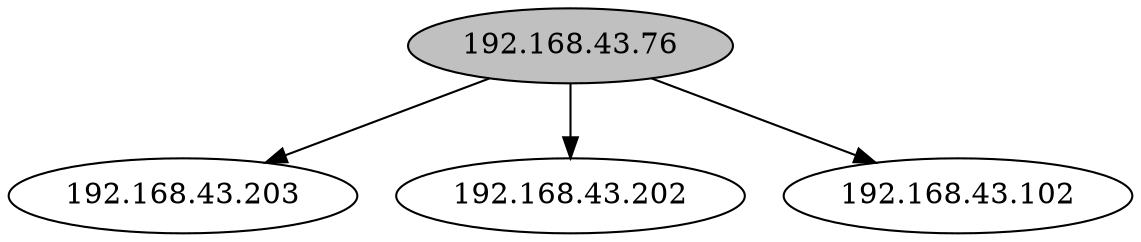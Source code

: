 digraph DAG {
S0[label="192.168.43.76",fillcolor=grey,style=filled];
S1[label="192.168.43.203"];
S0[label="192.168.43.76",fillcolor=grey,style=filled];
S3[label="192.168.43.202"];
S0[label="192.168.43.76",fillcolor=grey,style=filled];
S5[label="192.168.43.102"];
S0 -> S1
S0 -> S3
S0 -> S5
}